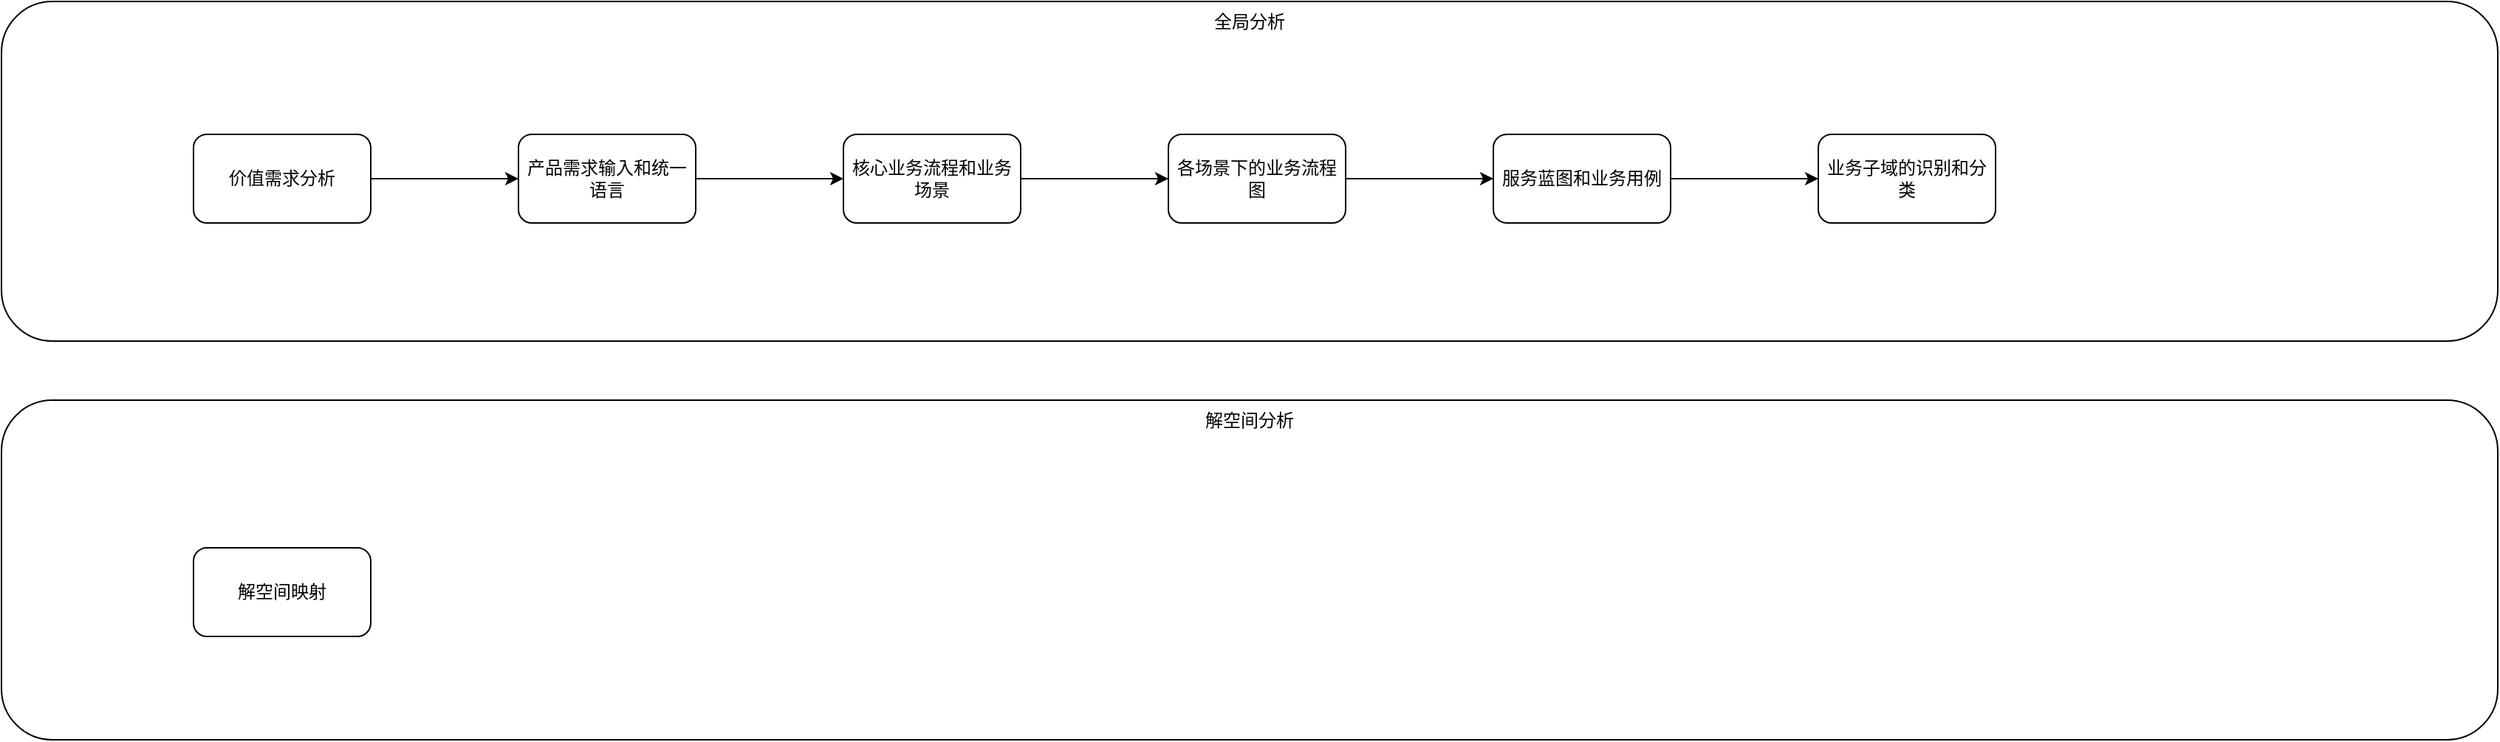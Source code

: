 <mxfile version="24.0.3" type="github" pages="3">
  <diagram id="DaOKAF2P64NM8AzB5giu" name="整体工作流程">
    <mxGraphModel dx="3537" dy="795" grid="1" gridSize="10" guides="1" tooltips="1" connect="1" arrows="1" fold="1" page="1" pageScale="1" pageWidth="827" pageHeight="1169" math="0" shadow="0">
      <root>
        <mxCell id="0" />
        <mxCell id="1" parent="0" />
        <mxCell id="7ooDU0gzFNSbUYRDUWXN-2" value="解空间分析" style="rounded=1;whiteSpace=wrap;html=1;fillColor=none;verticalAlign=top;" vertex="1" parent="1">
          <mxGeometry x="-1300" y="550" width="1690" height="230" as="geometry" />
        </mxCell>
        <mxCell id="7ooDU0gzFNSbUYRDUWXN-1" value="全局分析" style="rounded=1;whiteSpace=wrap;html=1;fillColor=none;verticalAlign=top;" vertex="1" parent="1">
          <mxGeometry x="-1300" y="280" width="1690" height="230" as="geometry" />
        </mxCell>
        <mxCell id="4rqK88k5ho2fpKFqycjD-1" value="解空间映射" style="rounded=1;whiteSpace=wrap;html=1;" vertex="1" parent="1">
          <mxGeometry x="-1170" y="650" width="120" height="60" as="geometry" />
        </mxCell>
        <mxCell id="4rqK88k5ho2fpKFqycjD-2" value="" style="edgeStyle=orthogonalEdgeStyle;rounded=0;orthogonalLoop=1;jettySize=auto;html=1;" edge="1" parent="1" source="4rqK88k5ho2fpKFqycjD-3" target="4rqK88k5ho2fpKFqycjD-5">
          <mxGeometry relative="1" as="geometry" />
        </mxCell>
        <mxCell id="4rqK88k5ho2fpKFqycjD-3" value="价值需求分析" style="rounded=1;whiteSpace=wrap;html=1;" vertex="1" parent="1">
          <mxGeometry x="-1170" y="370" width="120" height="60" as="geometry" />
        </mxCell>
        <mxCell id="4rqK88k5ho2fpKFqycjD-4" value="" style="edgeStyle=orthogonalEdgeStyle;rounded=0;orthogonalLoop=1;jettySize=auto;html=1;" edge="1" parent="1" source="4rqK88k5ho2fpKFqycjD-5" target="4rqK88k5ho2fpKFqycjD-7">
          <mxGeometry relative="1" as="geometry" />
        </mxCell>
        <mxCell id="4rqK88k5ho2fpKFqycjD-5" value="产品需求输入和统一语言" style="rounded=1;whiteSpace=wrap;html=1;" vertex="1" parent="1">
          <mxGeometry x="-950" y="370" width="120" height="60" as="geometry" />
        </mxCell>
        <mxCell id="4rqK88k5ho2fpKFqycjD-6" value="" style="edgeStyle=orthogonalEdgeStyle;rounded=0;orthogonalLoop=1;jettySize=auto;html=1;" edge="1" parent="1" source="4rqK88k5ho2fpKFqycjD-7" target="4rqK88k5ho2fpKFqycjD-9">
          <mxGeometry relative="1" as="geometry" />
        </mxCell>
        <mxCell id="4rqK88k5ho2fpKFqycjD-7" value="核心业务流程和业务场景" style="rounded=1;whiteSpace=wrap;html=1;" vertex="1" parent="1">
          <mxGeometry x="-730" y="370" width="120" height="60" as="geometry" />
        </mxCell>
        <mxCell id="4rqK88k5ho2fpKFqycjD-8" value="" style="edgeStyle=orthogonalEdgeStyle;rounded=0;orthogonalLoop=1;jettySize=auto;html=1;" edge="1" parent="1" source="4rqK88k5ho2fpKFqycjD-9" target="4rqK88k5ho2fpKFqycjD-11">
          <mxGeometry relative="1" as="geometry" />
        </mxCell>
        <mxCell id="4rqK88k5ho2fpKFqycjD-9" value="各场景下的业务流程图" style="rounded=1;whiteSpace=wrap;html=1;" vertex="1" parent="1">
          <mxGeometry x="-510" y="370" width="120" height="60" as="geometry" />
        </mxCell>
        <mxCell id="4rqK88k5ho2fpKFqycjD-10" value="" style="edgeStyle=orthogonalEdgeStyle;rounded=0;orthogonalLoop=1;jettySize=auto;html=1;" edge="1" parent="1" source="4rqK88k5ho2fpKFqycjD-11" target="4rqK88k5ho2fpKFqycjD-12">
          <mxGeometry relative="1" as="geometry" />
        </mxCell>
        <mxCell id="4rqK88k5ho2fpKFqycjD-11" value="服务蓝图和业务用例" style="rounded=1;whiteSpace=wrap;html=1;" vertex="1" parent="1">
          <mxGeometry x="-290" y="370" width="120" height="60" as="geometry" />
        </mxCell>
        <mxCell id="4rqK88k5ho2fpKFqycjD-12" value="业务子域的识别和分类" style="rounded=1;whiteSpace=wrap;html=1;" vertex="1" parent="1">
          <mxGeometry x="-70" y="370" width="120" height="60" as="geometry" />
        </mxCell>
      </root>
    </mxGraphModel>
  </diagram>
  <diagram id="SErr6NpG_LGxfTJQBRPE" name="全局分析">
    <mxGraphModel dx="1431" dy="761" grid="1" gridSize="10" guides="1" tooltips="1" connect="1" arrows="1" fold="1" page="1" pageScale="1" pageWidth="827" pageHeight="1169" math="0" shadow="0">
      <root>
        <mxCell id="0" />
        <mxCell id="1" parent="0" />
      </root>
    </mxGraphModel>
  </diagram>
  <diagram name="领域建模" id="hsVFEAZQAEEvjb_Sa2gN">
    <mxGraphModel dx="2258" dy="1930" grid="1" gridSize="10" guides="1" tooltips="1" connect="1" arrows="1" fold="1" page="1" pageScale="1" pageWidth="827" pageHeight="1169" math="0" shadow="0">
      <root>
        <mxCell id="0" />
        <mxCell id="1" parent="0" />
        <mxCell id="-UBgynzwQVij8Gu3h8DZ-1" value="软件管理" style="shape=folder;fontStyle=1;tabWidth=110;tabHeight=30;tabPosition=left;html=1;boundedLbl=1;labelInHeader=1;container=1;collapsible=0;recursiveResize=0;whiteSpace=wrap;fillColor=none;movable=1;resizable=1;rotatable=1;deletable=1;editable=1;locked=0;connectable=1;strokeColor=#000000;align=center;" vertex="1" parent="1">
          <mxGeometry x="650" y="-720" width="761" height="650" as="geometry" />
        </mxCell>
        <mxCell id="-UBgynzwQVij8Gu3h8DZ-2" value="{&lt;br&gt;&amp;nbsp; 子系统不能成为父系统&lt;br&gt;&amp;nbsp; 父系统不能是已停用状态&lt;br&gt;&amp;nbsp; 没有父系统的系统其本身则为主分支&lt;br&gt;&amp;nbsp; 被添加的应用必须没有从属的系统&lt;br&gt;}" style="shape=note2;boundedLbl=1;whiteSpace=wrap;html=1;size=25;verticalAlign=top;align=left;fillColor=#e3c800;strokeColor=#B09500;fontColor=#000000;" vertex="1" parent="-UBgynzwQVij8Gu3h8DZ-1">
          <mxGeometry x="370" y="50" width="160" height="180" as="geometry" />
        </mxCell>
        <mxCell id="-UBgynzwQVij8Gu3h8DZ-3" value="&lt;p style=&quot;margin:0px;margin-top:4px;text-align:center;&quot;&gt;&lt;b&gt;软件系统&lt;/b&gt;&lt;/p&gt;&lt;hr size=&quot;1&quot;&gt;&lt;div style=&quot;height:2px;&quot;&gt;&lt;br&gt;&lt;/div&gt;" style="verticalAlign=top;align=left;overflow=fill;fontSize=12;fontFamily=Helvetica;html=1;whiteSpace=wrap;" vertex="1" parent="-UBgynzwQVij8Gu3h8DZ-1">
          <mxGeometry x="141" y="225" width="140" height="125" as="geometry" />
        </mxCell>
        <mxCell id="-UBgynzwQVij8Gu3h8DZ-4" value="" style="endArrow=none;startArrow=none;endFill=0;startFill=0;endSize=8;html=1;verticalAlign=bottom;dashed=1;labelBackgroundColor=none;dashPattern=10 10;rounded=0;exitX=0;exitY=0.5;exitDx=0;exitDy=0;exitPerimeter=0;entryX=0.5;entryY=0;entryDx=0;entryDy=0;" edge="1" parent="-UBgynzwQVij8Gu3h8DZ-1" source="-UBgynzwQVij8Gu3h8DZ-2" target="-UBgynzwQVij8Gu3h8DZ-3">
          <mxGeometry width="160" relative="1" as="geometry">
            <mxPoint x="223" y="570" as="sourcePoint" />
            <mxPoint x="281" y="570" as="targetPoint" />
          </mxGeometry>
        </mxCell>
        <mxCell id="-UBgynzwQVij8Gu3h8DZ-5" value="&lt;p style=&quot;margin:0px;margin-top:4px;text-align:center;&quot;&gt;&lt;b&gt;软件系统状态&lt;/b&gt;&lt;/p&gt;&lt;hr size=&quot;1&quot;&gt;&lt;div style=&quot;height:2px;&quot;&gt;&lt;/div&gt;" style="verticalAlign=top;align=left;overflow=fill;fontSize=12;fontFamily=Helvetica;html=1;whiteSpace=wrap;" vertex="1" parent="-UBgynzwQVij8Gu3h8DZ-1">
          <mxGeometry x="400" y="320" width="140" height="60" as="geometry" />
        </mxCell>
        <mxCell id="-UBgynzwQVij8Gu3h8DZ-6" value="" style="endArrow=none;html=1;edgeStyle=orthogonalEdgeStyle;rounded=0;exitX=1;exitY=0.75;exitDx=0;exitDy=0;entryX=0;entryY=0.5;entryDx=0;entryDy=0;" edge="1" parent="-UBgynzwQVij8Gu3h8DZ-1" source="-UBgynzwQVij8Gu3h8DZ-3" target="-UBgynzwQVij8Gu3h8DZ-5">
          <mxGeometry relative="1" as="geometry">
            <mxPoint x="605.5" y="679" as="sourcePoint" />
            <mxPoint x="1165.5" y="679" as="targetPoint" />
          </mxGeometry>
        </mxCell>
        <mxCell id="-UBgynzwQVij8Gu3h8DZ-7" value="0...*" style="edgeLabel;resizable=0;html=1;align=left;verticalAlign=bottom;" connectable="0" vertex="1" parent="-UBgynzwQVij8Gu3h8DZ-6">
          <mxGeometry x="-1" relative="1" as="geometry">
            <mxPoint x="4" as="offset" />
          </mxGeometry>
        </mxCell>
        <mxCell id="-UBgynzwQVij8Gu3h8DZ-8" value="1...1" style="edgeLabel;resizable=0;html=1;align=right;verticalAlign=bottom;" connectable="0" vertex="1" parent="-UBgynzwQVij8Gu3h8DZ-6">
          <mxGeometry x="1" relative="1" as="geometry">
            <mxPoint x="-6" as="offset" />
          </mxGeometry>
        </mxCell>
        <mxCell id="-UBgynzwQVij8Gu3h8DZ-9" value="- 未发布&lt;br&gt;- 已发布&lt;br&gt;- 变更中&lt;br&gt;- 已停用" style="shape=note2;boundedLbl=1;whiteSpace=wrap;html=1;size=25;verticalAlign=top;align=left;fillColor=#fad7ac;strokeColor=#b46504;" vertex="1" parent="-UBgynzwQVij8Gu3h8DZ-1">
          <mxGeometry x="600" y="370" width="120" height="110" as="geometry" />
        </mxCell>
        <mxCell id="-UBgynzwQVij8Gu3h8DZ-10" value="" style="endArrow=none;startArrow=none;endFill=0;startFill=0;endSize=8;html=1;verticalAlign=bottom;dashed=1;labelBackgroundColor=none;dashPattern=10 10;rounded=0;exitX=0;exitY=0;exitDx=0;exitDy=0;exitPerimeter=0;entryX=1;entryY=0.25;entryDx=0;entryDy=0;" edge="1" parent="-UBgynzwQVij8Gu3h8DZ-1" source="-UBgynzwQVij8Gu3h8DZ-9" target="-UBgynzwQVij8Gu3h8DZ-5">
          <mxGeometry width="160" relative="1" as="geometry">
            <mxPoint x="5" y="692" as="sourcePoint" />
            <mxPoint x="77" y="644" as="targetPoint" />
          </mxGeometry>
        </mxCell>
        <mxCell id="-UBgynzwQVij8Gu3h8DZ-11" value="系统名称" style="text;html=1;strokeColor=none;fillColor=none;align=left;verticalAlign=middle;whiteSpace=wrap;rounded=0;" vertex="1" parent="-UBgynzwQVij8Gu3h8DZ-1">
          <mxGeometry x="142" y="252" width="139" height="26" as="geometry" />
        </mxCell>
        <mxCell id="-UBgynzwQVij8Gu3h8DZ-12" value="父系统" style="text;html=1;strokeColor=none;fillColor=none;align=left;verticalAlign=middle;whiteSpace=wrap;rounded=0;" vertex="1" parent="-UBgynzwQVij8Gu3h8DZ-1">
          <mxGeometry x="142" y="279" width="139" height="26" as="geometry" />
        </mxCell>
        <mxCell id="-UBgynzwQVij8Gu3h8DZ-13" value="目标环境" style="text;html=1;strokeColor=none;fillColor=none;align=left;verticalAlign=middle;whiteSpace=wrap;rounded=0;" vertex="1" parent="-UBgynzwQVij8Gu3h8DZ-1">
          <mxGeometry x="142" y="305" width="139" height="26" as="geometry" />
        </mxCell>
        <mxCell id="-UBgynzwQVij8Gu3h8DZ-14" value="" style="endArrow=none;html=1;edgeStyle=orthogonalEdgeStyle;rounded=0;entryX=0.5;entryY=1;entryDx=0;entryDy=0;exitX=0.5;exitY=0;exitDx=0;exitDy=0;" edge="1" parent="-UBgynzwQVij8Gu3h8DZ-1" source="-UBgynzwQVij8Gu3h8DZ-17" target="-UBgynzwQVij8Gu3h8DZ-3">
          <mxGeometry relative="1" as="geometry">
            <mxPoint x="214" y="986" as="sourcePoint" />
            <mxPoint x="141" y="460" as="targetPoint" />
            <Array as="points">
              <mxPoint x="206" y="350" />
            </Array>
          </mxGeometry>
        </mxCell>
        <mxCell id="-UBgynzwQVij8Gu3h8DZ-15" value="0...1" style="edgeLabel;resizable=0;html=1;align=right;verticalAlign=bottom;" connectable="0" vertex="1" parent="-UBgynzwQVij8Gu3h8DZ-14">
          <mxGeometry x="1" relative="1" as="geometry">
            <mxPoint x="24" y="22" as="offset" />
          </mxGeometry>
        </mxCell>
        <mxCell id="-UBgynzwQVij8Gu3h8DZ-16" value="0...*" style="edgeLabel;html=1;align=center;verticalAlign=middle;resizable=0;points=[];" vertex="1" connectable="0" parent="-UBgynzwQVij8Gu3h8DZ-14">
          <mxGeometry x="-0.927" y="-2" relative="1" as="geometry">
            <mxPoint x="15" y="-9" as="offset" />
          </mxGeometry>
        </mxCell>
        <mxCell id="-UBgynzwQVij8Gu3h8DZ-17" value="&lt;p style=&quot;margin:0px;margin-top:4px;text-align:center;&quot;&gt;&lt;b style=&quot;background-color: initial;&quot;&gt;应用&lt;/b&gt;&lt;br&gt;&lt;/p&gt;&lt;hr size=&quot;1&quot;&gt;&lt;div style=&quot;height:2px;&quot;&gt;&lt;/div&gt;" style="verticalAlign=top;align=left;overflow=fill;fontSize=12;fontFamily=Helvetica;html=1;whiteSpace=wrap;" vertex="1" parent="-UBgynzwQVij8Gu3h8DZ-1">
          <mxGeometry x="141" y="430" width="130" height="68" as="geometry" />
        </mxCell>
        <mxCell id="-UBgynzwQVij8Gu3h8DZ-18" value="{&lt;br&gt;&lt;div&gt;&amp;nbsp; 应用不可重复添加&lt;/div&gt;&lt;div&gt;}&lt;/div&gt;" style="shape=note2;boundedLbl=1;whiteSpace=wrap;html=1;size=25;verticalAlign=top;align=left;fillColor=#e3c800;strokeColor=#B09500;fontColor=#000000;" vertex="1" parent="-UBgynzwQVij8Gu3h8DZ-1">
          <mxGeometry x="380" y="470" width="160" height="100" as="geometry" />
        </mxCell>
        <mxCell id="-UBgynzwQVij8Gu3h8DZ-19" value="" style="endArrow=none;startArrow=none;endFill=0;startFill=0;endSize=8;html=1;verticalAlign=bottom;dashed=1;labelBackgroundColor=none;dashPattern=10 10;rounded=0;exitX=1;exitY=0.625;exitDx=0;exitDy=0;exitPerimeter=0;entryX=0.01;entryY=0.228;entryDx=0;entryDy=0;entryPerimeter=0;" edge="1" parent="-UBgynzwQVij8Gu3h8DZ-1" source="-UBgynzwQVij8Gu3h8DZ-17" target="-UBgynzwQVij8Gu3h8DZ-18">
          <mxGeometry width="160" relative="1" as="geometry">
            <mxPoint x="310" y="510" as="sourcePoint" />
            <mxPoint x="438" y="603" as="targetPoint" />
          </mxGeometry>
        </mxCell>
        <mxCell id="-UBgynzwQVij8Gu3h8DZ-20" value="目标环境管理" style="shape=folder;fontStyle=1;tabWidth=110;tabHeight=30;tabPosition=left;html=1;boundedLbl=1;labelInHeader=1;container=1;collapsible=0;recursiveResize=0;whiteSpace=wrap;fillColor=none;movable=1;resizable=1;rotatable=1;deletable=1;editable=1;locked=0;connectable=1;strokeColor=#000000;fontColor=#000000;" vertex="1" parent="1">
          <mxGeometry x="2500" y="-20" width="610" height="790" as="geometry" />
        </mxCell>
        <mxCell id="-UBgynzwQVij8Gu3h8DZ-21" value="应用管理" style="shape=folder;fontStyle=1;tabWidth=110;tabHeight=30;tabPosition=left;html=1;boundedLbl=1;labelInHeader=1;container=1;collapsible=0;recursiveResize=0;whiteSpace=wrap;fillColor=none;movable=1;resizable=1;rotatable=1;deletable=1;editable=1;locked=0;connectable=1;strokeColor=#000000;fontColor=#000000;" vertex="1" parent="1">
          <mxGeometry x="650" y="-51" width="760" height="821" as="geometry" />
        </mxCell>
        <mxCell id="-UBgynzwQVij8Gu3h8DZ-22" value="&lt;p style=&quot;margin:0px;margin-top:4px;text-align:center;&quot;&gt;&lt;b&gt;制品&lt;/b&gt;&lt;/p&gt;&lt;hr size=&quot;1&quot;&gt;&lt;div style=&quot;height:2px;&quot;&gt;&lt;/div&gt;" style="verticalAlign=top;align=left;overflow=fill;fontSize=12;fontFamily=Helvetica;html=1;whiteSpace=wrap;" vertex="1" parent="-UBgynzwQVij8Gu3h8DZ-21">
          <mxGeometry x="200" y="536" width="140" height="60" as="geometry" />
        </mxCell>
        <mxCell id="-UBgynzwQVij8Gu3h8DZ-23" value="{&lt;br&gt;&amp;nbsp; 子应用不能成为父应用&lt;div&gt;&amp;nbsp; 子应用只能有一个父应用&lt;br&gt;&amp;nbsp; 创建应用的时候，同时也要将中台的应用创建出来，并能够将应用的菜单配置出来&lt;br&gt;}&lt;/div&gt;" style="shape=note2;boundedLbl=1;whiteSpace=wrap;html=1;size=25;verticalAlign=top;align=left;fillColor=#e3c800;strokeColor=#B09500;fontColor=#000000;" vertex="1" parent="-UBgynzwQVij8Gu3h8DZ-21">
          <mxGeometry x="431" y="521" width="160" height="150" as="geometry" />
        </mxCell>
        <mxCell id="-UBgynzwQVij8Gu3h8DZ-24" value="灵捷品台集成了中台的能力，但是中台和灵捷平台应该独立的进行演化，不能进行业务概念的耦合。&lt;div&gt;与中台中的应用，一一对应，在创建本平台的应用的时候，也要把中台中的应用创建出来，并且把该应用的菜单配置好&lt;/div&gt;" style="shape=note2;boundedLbl=1;whiteSpace=wrap;html=1;size=25;verticalAlign=top;align=left;fillColor=#fad7ac;strokeColor=#b46504;" vertex="1" parent="-UBgynzwQVij8Gu3h8DZ-21">
          <mxGeometry x="90" y="81" width="160" height="216" as="geometry" />
        </mxCell>
        <mxCell id="-UBgynzwQVij8Gu3h8DZ-25" value="子应用&lt;div&gt;子分支&lt;/div&gt;" style="edgeLabel;resizable=0;html=1;align=left;verticalAlign=bottom;" connectable="0" vertex="1" parent="-UBgynzwQVij8Gu3h8DZ-21">
          <mxGeometry x="340" y="457" as="geometry" />
        </mxCell>
        <mxCell id="-UBgynzwQVij8Gu3h8DZ-26" value="发布管理" style="shape=folder;fontStyle=1;tabWidth=110;tabHeight=30;tabPosition=left;html=1;boundedLbl=1;labelInHeader=1;container=1;collapsible=0;recursiveResize=0;whiteSpace=wrap;fillColor=none;movable=1;resizable=1;rotatable=1;deletable=1;editable=1;locked=0;connectable=1;strokeColor=#000000;fontColor=#000000;" vertex="1" parent="1">
          <mxGeometry x="1510" y="-30" width="884" height="800" as="geometry" />
        </mxCell>
        <mxCell id="-UBgynzwQVij8Gu3h8DZ-27" value="{&lt;br&gt;&amp;nbsp; 正在执行中的发布，不能再次执行&lt;br&gt;}" style="shape=note2;boundedLbl=1;whiteSpace=wrap;html=1;size=25;verticalAlign=top;align=left;fillColor=#e3c800;strokeColor=#B09500;fontColor=#000000;" vertex="1" parent="-UBgynzwQVij8Gu3h8DZ-26">
          <mxGeometry x="660" y="190" width="160" height="102" as="geometry" />
        </mxCell>
        <mxCell id="-UBgynzwQVij8Gu3h8DZ-28" value="{&lt;br&gt;&amp;nbsp; 已发布不可删除&lt;br&gt;&amp;nbsp; 中间件任务已发布不可删除、不可编辑&lt;br&gt;&amp;nbsp; 应用任务已发布后只能变更版本&lt;br&gt;}" style="shape=note2;boundedLbl=1;whiteSpace=wrap;html=1;size=25;verticalAlign=top;align=left;fillColor=#e3c800;strokeColor=#B09500;fontColor=#000000;" vertex="1" parent="-UBgynzwQVij8Gu3h8DZ-26">
          <mxGeometry x="350" y="430" width="160" height="156" as="geometry" />
        </mxCell>
        <mxCell id="-UBgynzwQVij8Gu3h8DZ-29" value="agent要单独部署，并拆分模块" style="shape=note2;boundedLbl=1;whiteSpace=wrap;html=1;size=25;verticalAlign=top;align=left;fillColor=#fad7ac;strokeColor=#b46504;" vertex="1" parent="-UBgynzwQVij8Gu3h8DZ-26">
          <mxGeometry x="240" y="640" width="120" height="90" as="geometry" />
        </mxCell>
        <mxCell id="-UBgynzwQVij8Gu3h8DZ-30" value="用户管理" style="shape=folder;fontStyle=1;tabWidth=110;tabHeight=30;tabPosition=left;html=1;boundedLbl=1;labelInHeader=1;container=1;collapsible=0;recursiveResize=0;whiteSpace=wrap;fillColor=none;movable=1;resizable=1;rotatable=1;deletable=1;editable=1;locked=0;connectable=1;strokeColor=#000000;fontColor=#000000;" vertex="1" parent="1">
          <mxGeometry x="-410" y="-590" width="810" height="455" as="geometry" />
        </mxCell>
        <mxCell id="-UBgynzwQVij8Gu3h8DZ-31" value="&lt;p style=&quot;margin:0px;margin-top:4px;text-align:center;&quot;&gt;&lt;b&gt;用户&lt;/b&gt;&lt;/p&gt;&lt;hr size=&quot;1&quot;&gt;&lt;div style=&quot;height:2px;&quot;&gt;&lt;/div&gt;" style="verticalAlign=top;align=left;overflow=fill;fontSize=12;fontFamily=Helvetica;html=1;whiteSpace=wrap;" vertex="1" parent="-UBgynzwQVij8Gu3h8DZ-30">
          <mxGeometry x="240" y="150" width="140" height="60" as="geometry" />
        </mxCell>
        <mxCell id="-UBgynzwQVij8Gu3h8DZ-32" value="项目管理" style="shape=folder;fontStyle=1;tabWidth=110;tabHeight=30;tabPosition=left;html=1;boundedLbl=1;labelInHeader=1;container=1;collapsible=0;recursiveResize=0;whiteSpace=wrap;fillColor=none;movable=1;resizable=1;rotatable=1;deletable=1;editable=1;locked=0;connectable=1;strokeColor=#000000;fontColor=#000000;" vertex="1" parent="1">
          <mxGeometry x="-410" y="-81" width="810" height="961" as="geometry" />
        </mxCell>
        <mxCell id="-UBgynzwQVij8Gu3h8DZ-33" value="{&lt;br&gt;&amp;nbsp; 项目必须有且只有一个项目经理&lt;div&gt;&amp;nbsp; 项目的开始时间不能大于结束时间&lt;br&gt;}&lt;/div&gt;" style="shape=note2;boundedLbl=1;whiteSpace=wrap;html=1;size=25;verticalAlign=top;align=left;fillColor=#e3c800;strokeColor=#B09500;fontColor=#000000;" vertex="1" parent="-UBgynzwQVij8Gu3h8DZ-32">
          <mxGeometry x="250" y="400" width="170" height="120" as="geometry" />
        </mxCell>
        <mxCell id="-UBgynzwQVij8Gu3h8DZ-34" value="&lt;p style=&quot;margin:0px;margin-top:4px;text-align:center;&quot;&gt;&lt;b&gt;制品&lt;/b&gt;&lt;/p&gt;&lt;hr size=&quot;1&quot;&gt;&lt;div style=&quot;height:2px;&quot;&gt;&lt;/div&gt;" style="verticalAlign=top;align=left;overflow=fill;fontSize=12;fontFamily=Helvetica;html=1;whiteSpace=wrap;" vertex="1" parent="-UBgynzwQVij8Gu3h8DZ-32">
          <mxGeometry x="640" y="581" width="140" height="60" as="geometry" />
        </mxCell>
        <mxCell id="-UBgynzwQVij8Gu3h8DZ-35" value="&lt;p style=&quot;margin:0px;margin-top:4px;text-align:center;&quot;&gt;&lt;b&gt;需求&lt;/b&gt;&lt;/p&gt;&lt;hr size=&quot;1&quot;&gt;&lt;div style=&quot;height:2px;&quot;&gt;&lt;/div&gt;" style="verticalAlign=top;align=left;overflow=fill;fontSize=12;fontFamily=Helvetica;html=1;whiteSpace=wrap;" vertex="1" parent="-UBgynzwQVij8Gu3h8DZ-32">
          <mxGeometry x="330" y="581" width="140" height="60" as="geometry" />
        </mxCell>
        <mxCell id="-UBgynzwQVij8Gu3h8DZ-36" value="" style="endArrow=none;html=1;edgeStyle=orthogonalEdgeStyle;rounded=0;exitX=1;exitY=0.75;exitDx=0;exitDy=0;entryX=0;entryY=0.75;entryDx=0;entryDy=0;entryPerimeter=0;" edge="1" parent="-UBgynzwQVij8Gu3h8DZ-32" source="-UBgynzwQVij8Gu3h8DZ-35" target="-UBgynzwQVij8Gu3h8DZ-34">
          <mxGeometry relative="1" as="geometry">
            <mxPoint x="605" y="490" as="sourcePoint" />
            <mxPoint x="653" y="605" as="targetPoint" />
          </mxGeometry>
        </mxCell>
        <mxCell id="-UBgynzwQVij8Gu3h8DZ-37" value="0..1" style="edgeLabel;resizable=0;html=1;align=right;verticalAlign=bottom;" connectable="0" vertex="1" parent="-UBgynzwQVij8Gu3h8DZ-36">
          <mxGeometry x="1" relative="1" as="geometry">
            <mxPoint x="-5" as="offset" />
          </mxGeometry>
        </mxCell>
        <mxCell id="-UBgynzwQVij8Gu3h8DZ-38" value="0...*" style="edgeLabel;html=1;align=center;verticalAlign=middle;resizable=0;points=[];" vertex="1" connectable="0" parent="-UBgynzwQVij8Gu3h8DZ-36">
          <mxGeometry x="-0.842" y="1" relative="1" as="geometry">
            <mxPoint x="-2" y="-9" as="offset" />
          </mxGeometry>
        </mxCell>
        <mxCell id="-UBgynzwQVij8Gu3h8DZ-39" value="&lt;div&gt;&amp;lt;&amp;lt;value&amp;gt;&amp;gt;&lt;/div&gt;&amp;lt;&amp;lt;enumeration&amp;gt;&amp;gt;&lt;br&gt;&lt;b&gt;项目类型&lt;/b&gt;" style="swimlane;fontStyle=0;align=center;verticalAlign=top;childLayout=stackLayout;horizontal=1;startSize=59;horizontalStack=0;resizeParent=1;resizeParentMax=0;resizeLast=0;collapsible=0;marginBottom=0;html=1;whiteSpace=wrap;" vertex="1" parent="-UBgynzwQVij8Gu3h8DZ-32">
          <mxGeometry x="130" y="211" width="140" height="120" as="geometry" />
        </mxCell>
        <mxCell id="-UBgynzwQVij8Gu3h8DZ-40" value="低代码&lt;div&gt;前台工程&lt;/div&gt;&lt;div&gt;&lt;br&gt;&lt;/div&gt;" style="text;html=1;strokeColor=none;fillColor=none;align=left;verticalAlign=middle;spacingLeft=4;spacingRight=4;overflow=hidden;rotatable=0;points=[[0,0.5],[1,0.5]];portConstraint=eastwest;whiteSpace=wrap;" vertex="1" parent="-UBgynzwQVij8Gu3h8DZ-39">
          <mxGeometry y="59" width="140" height="61" as="geometry" />
        </mxCell>
        <mxCell id="-UBgynzwQVij8Gu3h8DZ-41" value="&lt;div&gt;&amp;lt;&amp;lt;value&amp;gt;&amp;gt;&lt;/div&gt;&amp;lt;&amp;lt;enumeration&amp;gt;&amp;gt;&lt;br&gt;&lt;b&gt;项目状态&lt;/b&gt;" style="swimlane;fontStyle=0;align=center;verticalAlign=top;childLayout=stackLayout;horizontal=1;startSize=59;horizontalStack=0;resizeParent=1;resizeParentMax=0;resizeLast=0;collapsible=0;marginBottom=0;html=1;whiteSpace=wrap;" vertex="1" parent="-UBgynzwQVij8Gu3h8DZ-32">
          <mxGeometry x="300" y="211" width="140" height="120" as="geometry" />
        </mxCell>
        <mxCell id="-UBgynzwQVij8Gu3h8DZ-42" value="&lt;div&gt;- 进行中&lt;br&gt;- 已关闭&lt;br&gt;- 挂起&lt;br&gt;- 未启动&lt;br&gt;&lt;/div&gt;" style="text;html=1;strokeColor=none;fillColor=none;align=left;verticalAlign=middle;spacingLeft=4;spacingRight=4;overflow=hidden;rotatable=0;points=[[0,0.5],[1,0.5]];portConstraint=eastwest;whiteSpace=wrap;" vertex="1" parent="-UBgynzwQVij8Gu3h8DZ-41">
          <mxGeometry y="59" width="140" height="61" as="geometry" />
        </mxCell>
        <mxCell id="-UBgynzwQVij8Gu3h8DZ-43" value="{&lt;br&gt;&amp;nbsp; 制品的名称+版本号&lt;span style=&quot;background-color: initial;&quot;&gt;不可重复&lt;/span&gt;&lt;div&gt;&amp;nbsp; 已经被添加到应用当中的制品不可被删除&lt;/div&gt;&lt;div&gt;&amp;nbsp; 制品的包，要存储在指定的目录下，例如agileleap/usims/dorms/1.0.json&lt;/div&gt;&lt;div&gt;&amp;nbsp; &amp;nbsp;发行包不可修改&lt;/div&gt;&lt;div&gt;&amp;nbsp; &amp;nbsp;名称和版本号不可修改&lt;/div&gt;&lt;div&gt;&amp;nbsp; &amp;nbsp;打包时间不可修改&lt;br&gt;}&lt;/div&gt;" style="shape=note2;boundedLbl=1;whiteSpace=wrap;html=1;size=25;verticalAlign=top;align=left;fillColor=#e3c800;strokeColor=#B09500;fontColor=#000000;" vertex="1" parent="-UBgynzwQVij8Gu3h8DZ-32">
          <mxGeometry x="590" y="691" width="170" height="230" as="geometry" />
        </mxCell>
        <mxCell id="-UBgynzwQVij8Gu3h8DZ-44" value="" style="endArrow=none;startArrow=none;endFill=0;startFill=0;endSize=8;html=1;verticalAlign=bottom;dashed=1;labelBackgroundColor=none;dashPattern=10 10;rounded=0;exitX=0.25;exitY=1;exitDx=0;exitDy=0;entryX=0.5;entryY=0;entryDx=0;entryDy=0;entryPerimeter=0;" edge="1" parent="-UBgynzwQVij8Gu3h8DZ-32" source="-UBgynzwQVij8Gu3h8DZ-34" target="-UBgynzwQVij8Gu3h8DZ-43">
          <mxGeometry width="160" relative="1" as="geometry">
            <mxPoint x="965" y="1251" as="sourcePoint" />
            <mxPoint x="925" y="1281" as="targetPoint" />
          </mxGeometry>
        </mxCell>
        <mxCell id="-UBgynzwQVij8Gu3h8DZ-45" value="制品当中存在菜单相关信息" style="shape=note2;boundedLbl=1;whiteSpace=wrap;html=1;size=25;verticalAlign=top;align=left;fillColor=#fad7ac;strokeColor=#b46504;" vertex="1" parent="-UBgynzwQVij8Gu3h8DZ-32">
          <mxGeometry x="260" y="701" width="160" height="80" as="geometry" />
        </mxCell>
        <mxCell id="-UBgynzwQVij8Gu3h8DZ-46" value="" style="endArrow=none;startArrow=none;endFill=0;startFill=0;endSize=8;html=1;verticalAlign=bottom;dashed=1;labelBackgroundColor=none;dashPattern=10 10;rounded=0;exitX=0;exitY=1;exitDx=0;exitDy=0;entryX=0.5;entryY=0;entryDx=0;entryDy=0;entryPerimeter=0;" edge="1" parent="-UBgynzwQVij8Gu3h8DZ-32" source="-UBgynzwQVij8Gu3h8DZ-34" target="-UBgynzwQVij8Gu3h8DZ-45">
          <mxGeometry width="160" relative="1" as="geometry">
            <mxPoint x="650" y="651" as="sourcePoint" />
            <mxPoint x="585" y="711" as="targetPoint" />
          </mxGeometry>
        </mxCell>
        <mxCell id="-UBgynzwQVij8Gu3h8DZ-47" value="&lt;p style=&quot;margin:0px;margin-top:4px;text-align:center;&quot;&gt;&lt;b&gt;&amp;lt;&amp;lt;aggregateroot&amp;gt;&amp;gt;&lt;/b&gt;&lt;/p&gt;&lt;p style=&quot;margin:0px;margin-top:4px;text-align:center;&quot;&gt;&lt;b&gt;项目&lt;/b&gt;&lt;/p&gt;&lt;hr size=&quot;1&quot;&gt;&lt;div style=&quot;height:2px;&quot;&gt;&lt;/div&gt;" style="verticalAlign=top;align=left;overflow=fill;fontSize=12;fontFamily=Helvetica;html=1;whiteSpace=wrap;" vertex="1" parent="1">
          <mxGeometry x="80" y="309" width="140" height="101" as="geometry" />
        </mxCell>
        <mxCell id="-UBgynzwQVij8Gu3h8DZ-48" value="&lt;p style=&quot;margin:0px;margin-top:4px;text-align:center;&quot;&gt;&lt;b&gt;发布&lt;/b&gt;&lt;/p&gt;&lt;hr size=&quot;1&quot;&gt;&lt;div style=&quot;height:2px;&quot;&gt;&lt;/div&gt;" style="verticalAlign=top;align=left;overflow=fill;fontSize=12;fontFamily=Helvetica;html=1;whiteSpace=wrap;" vertex="1" parent="1">
          <mxGeometry x="2019" y="69" width="140" height="60" as="geometry" />
        </mxCell>
        <mxCell id="-UBgynzwQVij8Gu3h8DZ-49" value="&lt;p style=&quot;margin:0px;margin-top:4px;text-align:center;&quot;&gt;&lt;b&gt;目标环境&lt;/b&gt;&lt;/p&gt;&lt;hr size=&quot;1&quot;&gt;&lt;div style=&quot;height:2px;&quot;&gt;&lt;/div&gt;" style="verticalAlign=top;align=left;overflow=fill;fontSize=12;fontFamily=Helvetica;html=1;whiteSpace=wrap;" vertex="1" parent="1">
          <mxGeometry x="2620" y="225" width="140" height="86" as="geometry" />
        </mxCell>
        <mxCell id="-UBgynzwQVij8Gu3h8DZ-50" value="" style="endArrow=none;html=1;edgeStyle=orthogonalEdgeStyle;rounded=0;entryX=1;entryY=0.25;entryDx=0;entryDy=0;exitX=0.75;exitY=0;exitDx=0;exitDy=0;" edge="1" parent="1" source="-UBgynzwQVij8Gu3h8DZ-47" target="-UBgynzwQVij8Gu3h8DZ-31">
          <mxGeometry relative="1" as="geometry">
            <mxPoint x="310" y="595" as="sourcePoint" />
            <mxPoint x="310" y="480" as="targetPoint" />
            <Array as="points">
              <mxPoint x="185" y="260" />
              <mxPoint x="315" y="260" />
              <mxPoint x="315" y="-425" />
            </Array>
          </mxGeometry>
        </mxCell>
        <mxCell id="-UBgynzwQVij8Gu3h8DZ-51" value="0...1" style="edgeLabel;resizable=0;html=1;align=left;verticalAlign=bottom;" connectable="0" vertex="1" parent="-UBgynzwQVij8Gu3h8DZ-50">
          <mxGeometry x="-1" relative="1" as="geometry">
            <mxPoint x="4" y="-5" as="offset" />
          </mxGeometry>
        </mxCell>
        <mxCell id="-UBgynzwQVij8Gu3h8DZ-52" value="1...1" style="edgeLabel;resizable=0;html=1;align=right;verticalAlign=bottom;" connectable="0" vertex="1" parent="-UBgynzwQVij8Gu3h8DZ-50">
          <mxGeometry x="1" relative="1" as="geometry">
            <mxPoint x="30" as="offset" />
          </mxGeometry>
        </mxCell>
        <mxCell id="-UBgynzwQVij8Gu3h8DZ-53" value="项目经理" style="edgeLabel;html=1;align=center;verticalAlign=middle;resizable=0;points=[];" vertex="1" connectable="0" parent="-UBgynzwQVij8Gu3h8DZ-50">
          <mxGeometry x="0.844" y="1" relative="1" as="geometry">
            <mxPoint x="-18" y="-11" as="offset" />
          </mxGeometry>
        </mxCell>
        <mxCell id="-UBgynzwQVij8Gu3h8DZ-54" value="" style="endArrow=none;html=1;edgeStyle=orthogonalEdgeStyle;rounded=0;entryX=1;entryY=0.75;entryDx=0;entryDy=0;exitX=0.5;exitY=0;exitDx=0;exitDy=0;" edge="1" parent="1" source="-UBgynzwQVij8Gu3h8DZ-47" target="-UBgynzwQVij8Gu3h8DZ-31">
          <mxGeometry relative="1" as="geometry">
            <mxPoint x="335" y="320" as="sourcePoint" />
            <mxPoint x="335" y="230" as="targetPoint" />
            <Array as="points">
              <mxPoint x="150" y="-395" />
            </Array>
          </mxGeometry>
        </mxCell>
        <mxCell id="-UBgynzwQVij8Gu3h8DZ-55" value="0...*" style="edgeLabel;resizable=0;html=1;align=left;verticalAlign=bottom;" connectable="0" vertex="1" parent="-UBgynzwQVij8Gu3h8DZ-54">
          <mxGeometry x="-1" relative="1" as="geometry">
            <mxPoint x="6" y="-4" as="offset" />
          </mxGeometry>
        </mxCell>
        <mxCell id="-UBgynzwQVij8Gu3h8DZ-56" value="0...*" style="edgeLabel;resizable=0;html=1;align=right;verticalAlign=bottom;" connectable="0" vertex="1" parent="-UBgynzwQVij8Gu3h8DZ-54">
          <mxGeometry x="1" relative="1" as="geometry">
            <mxPoint x="30" as="offset" />
          </mxGeometry>
        </mxCell>
        <mxCell id="-UBgynzwQVij8Gu3h8DZ-57" value="项目成员" style="edgeLabel;html=1;align=center;verticalAlign=middle;resizable=0;points=[];" vertex="1" connectable="0" parent="-UBgynzwQVij8Gu3h8DZ-54">
          <mxGeometry x="0.844" y="1" relative="1" as="geometry">
            <mxPoint x="7" y="-11" as="offset" />
          </mxGeometry>
        </mxCell>
        <mxCell id="-UBgynzwQVij8Gu3h8DZ-58" value="&lt;p style=&quot;margin:0px;margin-top:4px;text-align:center;&quot;&gt;&lt;b&gt;命名空间&lt;/b&gt;&lt;/p&gt;&lt;hr size=&quot;1&quot;&gt;&lt;div style=&quot;height:2px;&quot;&gt;&lt;/div&gt;" style="verticalAlign=top;align=left;overflow=fill;fontSize=12;fontFamily=Helvetica;html=1;whiteSpace=wrap;" vertex="1" parent="1">
          <mxGeometry x="2620" y="65" width="140" height="76" as="geometry" />
        </mxCell>
        <mxCell id="-UBgynzwQVij8Gu3h8DZ-59" value="" style="endArrow=none;html=1;edgeStyle=orthogonalEdgeStyle;rounded=0;exitX=1;exitY=0.25;exitDx=0;exitDy=0;dashed=1;entryX=1;entryY=0.25;entryDx=0;entryDy=0;" edge="1" parent="1" source="-UBgynzwQVij8Gu3h8DZ-3" target="-UBgynzwQVij8Gu3h8DZ-49">
          <mxGeometry relative="1" as="geometry">
            <mxPoint x="1808" y="-101" as="sourcePoint" />
            <mxPoint x="2086" y="54" as="targetPoint" />
            <Array as="points">
              <mxPoint x="931" y="-290" />
              <mxPoint x="2830" y="-290" />
              <mxPoint x="2830" y="246" />
            </Array>
          </mxGeometry>
        </mxCell>
        <mxCell id="-UBgynzwQVij8Gu3h8DZ-60" value="0...1" style="edgeLabel;html=1;align=center;verticalAlign=middle;resizable=0;points=[];" vertex="1" connectable="0" parent="-UBgynzwQVij8Gu3h8DZ-59">
          <mxGeometry x="0.952" y="1" relative="1" as="geometry">
            <mxPoint x="-44" y="-12" as="offset" />
          </mxGeometry>
        </mxCell>
        <mxCell id="-UBgynzwQVij8Gu3h8DZ-61" value="&lt;p style=&quot;margin:0px;margin-top:4px;text-align:center;&quot;&gt;&lt;b&gt;&amp;lt;&amp;lt;aggregateroot&amp;gt;&amp;gt;&lt;/b&gt;&lt;b&gt;&lt;br&gt;&lt;/b&gt;&lt;/p&gt;&lt;p style=&quot;margin:0px;margin-top:4px;text-align:center;&quot;&gt;&lt;b&gt;应用&lt;/b&gt;&lt;/p&gt;&lt;hr size=&quot;1&quot;&gt;&lt;div style=&quot;height:2px;&quot;&gt;&lt;/div&gt;" style="verticalAlign=top;align=left;overflow=fill;fontSize=12;fontFamily=Helvetica;html=1;whiteSpace=wrap;" vertex="1" parent="1">
          <mxGeometry x="855" y="326" width="130" height="68" as="geometry" />
        </mxCell>
        <mxCell id="-UBgynzwQVij8Gu3h8DZ-62" value="" style="endArrow=none;html=1;edgeStyle=orthogonalEdgeStyle;rounded=0;entryX=1;entryY=0.5;entryDx=0;entryDy=0;exitX=0;exitY=0.25;exitDx=0;exitDy=0;" edge="1" parent="1" source="-UBgynzwQVij8Gu3h8DZ-3" target="-UBgynzwQVij8Gu3h8DZ-47">
          <mxGeometry relative="1" as="geometry">
            <mxPoint x="460" y="-290" as="sourcePoint" />
            <mxPoint x="430" y="270" as="targetPoint" />
            <Array as="points">
              <mxPoint x="480" y="-464" />
              <mxPoint x="480" y="354" />
              <mxPoint x="220" y="354" />
            </Array>
          </mxGeometry>
        </mxCell>
        <mxCell id="-UBgynzwQVij8Gu3h8DZ-63" value="0...1" style="edgeLabel;resizable=0;html=1;align=left;verticalAlign=bottom;" connectable="0" vertex="1" parent="-UBgynzwQVij8Gu3h8DZ-62">
          <mxGeometry x="-1" relative="1" as="geometry">
            <mxPoint x="-29" y="-4" as="offset" />
          </mxGeometry>
        </mxCell>
        <mxCell id="-UBgynzwQVij8Gu3h8DZ-64" value="0...*" style="edgeLabel;resizable=0;html=1;align=right;verticalAlign=bottom;" connectable="0" vertex="1" parent="-UBgynzwQVij8Gu3h8DZ-62">
          <mxGeometry x="1" relative="1" as="geometry">
            <mxPoint x="28" y="-4" as="offset" />
          </mxGeometry>
        </mxCell>
        <mxCell id="-UBgynzwQVij8Gu3h8DZ-65" value="" style="endArrow=none;html=1;edgeStyle=orthogonalEdgeStyle;rounded=0;entryX=1;entryY=0.75;entryDx=0;entryDy=0;exitX=-0.009;exitY=0.875;exitDx=0;exitDy=0;exitPerimeter=0;" edge="1" parent="1" source="-UBgynzwQVij8Gu3h8DZ-61" target="-UBgynzwQVij8Gu3h8DZ-47">
          <mxGeometry relative="1" as="geometry">
            <mxPoint x="720" y="92" as="sourcePoint" />
            <mxPoint x="440" y="335" as="targetPoint" />
            <Array as="points" />
          </mxGeometry>
        </mxCell>
        <mxCell id="-UBgynzwQVij8Gu3h8DZ-66" value="0...*" style="edgeLabel;resizable=0;html=1;align=right;verticalAlign=bottom;" connectable="0" vertex="1" parent="-UBgynzwQVij8Gu3h8DZ-65">
          <mxGeometry x="1" relative="1" as="geometry">
            <mxPoint x="28" as="offset" />
          </mxGeometry>
        </mxCell>
        <mxCell id="-UBgynzwQVij8Gu3h8DZ-67" value="0...1" style="edgeLabel;html=1;align=center;verticalAlign=middle;resizable=0;points=[];" vertex="1" connectable="0" parent="-UBgynzwQVij8Gu3h8DZ-65">
          <mxGeometry x="-0.927" y="-2" relative="1" as="geometry">
            <mxPoint x="1" y="-8" as="offset" />
          </mxGeometry>
        </mxCell>
        <mxCell id="-UBgynzwQVij8Gu3h8DZ-68" value="" style="endArrow=none;startArrow=none;endFill=0;startFill=0;endSize=8;html=1;verticalAlign=bottom;dashed=1;labelBackgroundColor=none;dashPattern=10 10;rounded=0;exitX=0;exitY=0.25;exitDx=0;exitDy=0;entryX=0;entryY=0;entryDx=170;entryDy=25;entryPerimeter=0;" edge="1" parent="1" source="-UBgynzwQVij8Gu3h8DZ-47" target="-UBgynzwQVij8Gu3h8DZ-33">
          <mxGeometry width="160" relative="1" as="geometry">
            <mxPoint x="946" y="175" as="sourcePoint" />
            <mxPoint x="820" y="339" as="targetPoint" />
          </mxGeometry>
        </mxCell>
        <mxCell id="-UBgynzwQVij8Gu3h8DZ-69" value="" style="endArrow=none;startArrow=none;endFill=0;startFill=0;endSize=8;html=1;verticalAlign=bottom;dashed=1;labelBackgroundColor=none;dashPattern=10 10;rounded=0;exitX=0.5;exitY=1;exitDx=0;exitDy=0;exitPerimeter=0;entryX=0;entryY=0;entryDx=0;entryDy=0;" edge="1" parent="1" source="-UBgynzwQVij8Gu3h8DZ-24" target="-UBgynzwQVij8Gu3h8DZ-61">
          <mxGeometry width="160" relative="1" as="geometry">
            <mxPoint x="1103" y="405" as="sourcePoint" />
            <mxPoint x="1040" y="385" as="targetPoint" />
          </mxGeometry>
        </mxCell>
        <mxCell id="-UBgynzwQVij8Gu3h8DZ-70" value="&lt;p style=&quot;margin:0px;margin-top:4px;text-align:center;&quot;&gt;&lt;b&gt;数据源&lt;/b&gt;&lt;/p&gt;&lt;hr size=&quot;1&quot;&gt;&lt;div style=&quot;height:2px;&quot;&gt;&lt;/div&gt;" style="verticalAlign=top;align=left;overflow=fill;fontSize=12;fontFamily=Helvetica;html=1;whiteSpace=wrap;" vertex="1" parent="1">
          <mxGeometry x="2620" y="365" width="140" height="60" as="geometry" />
        </mxCell>
        <mxCell id="-UBgynzwQVij8Gu3h8DZ-71" value="" style="endArrow=none;html=1;edgeStyle=orthogonalEdgeStyle;rounded=0;exitX=0.5;exitY=1;exitDx=0;exitDy=0;" edge="1" parent="1" source="-UBgynzwQVij8Gu3h8DZ-49">
          <mxGeometry relative="1" as="geometry">
            <mxPoint x="2610" y="475" as="sourcePoint" />
            <mxPoint x="2690" y="365" as="targetPoint" />
          </mxGeometry>
        </mxCell>
        <mxCell id="-UBgynzwQVij8Gu3h8DZ-72" value="1...1" style="edgeLabel;resizable=0;html=1;align=left;verticalAlign=bottom;" connectable="0" vertex="1" parent="-UBgynzwQVij8Gu3h8DZ-71">
          <mxGeometry x="-1" relative="1" as="geometry">
            <mxPoint x="-28" y="20" as="offset" />
          </mxGeometry>
        </mxCell>
        <mxCell id="-UBgynzwQVij8Gu3h8DZ-73" value="0...*" style="edgeLabel;resizable=0;html=1;align=right;verticalAlign=bottom;" connectable="0" vertex="1" parent="-UBgynzwQVij8Gu3h8DZ-71">
          <mxGeometry x="1" relative="1" as="geometry">
            <mxPoint x="-6" as="offset" />
          </mxGeometry>
        </mxCell>
        <mxCell id="-UBgynzwQVij8Gu3h8DZ-74" value="" style="endArrow=none;html=1;edgeStyle=orthogonalEdgeStyle;rounded=0;exitX=0.5;exitY=1;exitDx=0;exitDy=0;entryX=0.5;entryY=0;entryDx=0;entryDy=0;" edge="1" parent="1" source="-UBgynzwQVij8Gu3h8DZ-58" target="-UBgynzwQVij8Gu3h8DZ-49">
          <mxGeometry relative="1" as="geometry">
            <mxPoint x="2689.5" y="135" as="sourcePoint" />
            <mxPoint x="2689.5" y="215" as="targetPoint" />
          </mxGeometry>
        </mxCell>
        <mxCell id="-UBgynzwQVij8Gu3h8DZ-75" value="0...*" style="edgeLabel;resizable=0;html=1;align=left;verticalAlign=bottom;" connectable="0" vertex="1" parent="-UBgynzwQVij8Gu3h8DZ-74">
          <mxGeometry x="-1" relative="1" as="geometry">
            <mxPoint x="-28" y="20" as="offset" />
          </mxGeometry>
        </mxCell>
        <mxCell id="-UBgynzwQVij8Gu3h8DZ-76" value="1...1" style="edgeLabel;resizable=0;html=1;align=right;verticalAlign=bottom;" connectable="0" vertex="1" parent="-UBgynzwQVij8Gu3h8DZ-74">
          <mxGeometry x="1" relative="1" as="geometry">
            <mxPoint x="-6" as="offset" />
          </mxGeometry>
        </mxCell>
        <mxCell id="-UBgynzwQVij8Gu3h8DZ-77" value="&lt;p style=&quot;margin:0px;margin-top:4px;text-align:center;&quot;&gt;&lt;b&gt;数据源类型&lt;/b&gt;&lt;/p&gt;&lt;hr size=&quot;1&quot;&gt;&lt;div style=&quot;height:2px;&quot;&gt;&lt;/div&gt;" style="verticalAlign=top;align=left;overflow=fill;fontSize=12;fontFamily=Helvetica;html=1;whiteSpace=wrap;" vertex="1" parent="1">
          <mxGeometry x="2620" y="485" width="140" height="60" as="geometry" />
        </mxCell>
        <mxCell id="-UBgynzwQVij8Gu3h8DZ-78" value="- oracle&lt;br&gt;- mysql" style="shape=note2;boundedLbl=1;whiteSpace=wrap;html=1;size=25;verticalAlign=top;align=left;fillColor=#fad7ac;strokeColor=#b46504;" vertex="1" parent="1">
          <mxGeometry x="2880" y="545" width="120" height="90" as="geometry" />
        </mxCell>
        <mxCell id="-UBgynzwQVij8Gu3h8DZ-79" value="" style="endArrow=none;startArrow=none;endFill=0;startFill=0;endSize=8;html=1;verticalAlign=bottom;dashed=1;labelBackgroundColor=none;dashPattern=10 10;rounded=0;entryX=1;entryY=0.25;entryDx=0;entryDy=0;exitX=0;exitY=0.267;exitDx=0;exitDy=0;exitPerimeter=0;" edge="1" parent="1" source="-UBgynzwQVij8Gu3h8DZ-78" target="-UBgynzwQVij8Gu3h8DZ-77">
          <mxGeometry width="160" relative="1" as="geometry">
            <mxPoint x="2840" y="570" as="sourcePoint" />
            <mxPoint x="2770" y="510" as="targetPoint" />
          </mxGeometry>
        </mxCell>
        <mxCell id="-UBgynzwQVij8Gu3h8DZ-80" value="" style="endArrow=none;html=1;edgeStyle=orthogonalEdgeStyle;rounded=0;exitX=0.5;exitY=1;exitDx=0;exitDy=0;entryX=0.5;entryY=0;entryDx=0;entryDy=0;" edge="1" parent="1" source="-UBgynzwQVij8Gu3h8DZ-70" target="-UBgynzwQVij8Gu3h8DZ-77">
          <mxGeometry relative="1" as="geometry">
            <mxPoint x="2800" y="440" as="sourcePoint" />
            <mxPoint x="2800" y="520" as="targetPoint" />
          </mxGeometry>
        </mxCell>
        <mxCell id="-UBgynzwQVij8Gu3h8DZ-81" value="0...*" style="edgeLabel;resizable=0;html=1;align=left;verticalAlign=bottom;" connectable="0" vertex="1" parent="-UBgynzwQVij8Gu3h8DZ-80">
          <mxGeometry x="-1" relative="1" as="geometry">
            <mxPoint x="-28" y="20" as="offset" />
          </mxGeometry>
        </mxCell>
        <mxCell id="-UBgynzwQVij8Gu3h8DZ-82" value="1..1" style="edgeLabel;resizable=0;html=1;align=right;verticalAlign=bottom;" connectable="0" vertex="1" parent="-UBgynzwQVij8Gu3h8DZ-80">
          <mxGeometry x="1" relative="1" as="geometry">
            <mxPoint x="-6" as="offset" />
          </mxGeometry>
        </mxCell>
        <mxCell id="-UBgynzwQVij8Gu3h8DZ-83" value="" style="endArrow=none;html=1;edgeStyle=orthogonalEdgeStyle;rounded=0;exitX=1;exitY=0.75;exitDx=0;exitDy=0;entryX=0;entryY=0.25;entryDx=0;entryDy=0;" edge="1" parent="1" source="-UBgynzwQVij8Gu3h8DZ-48" target="-UBgynzwQVij8Gu3h8DZ-49">
          <mxGeometry relative="1" as="geometry">
            <mxPoint x="2240" y="-155" as="sourcePoint" />
            <mxPoint x="2355" y="-155" as="targetPoint" />
            <Array as="points">
              <mxPoint x="2460" y="114" />
              <mxPoint x="2460" y="247" />
            </Array>
          </mxGeometry>
        </mxCell>
        <mxCell id="-UBgynzwQVij8Gu3h8DZ-84" value="0...1" style="edgeLabel;resizable=0;html=1;align=left;verticalAlign=bottom;" connectable="0" vertex="1" parent="-UBgynzwQVij8Gu3h8DZ-83">
          <mxGeometry x="-1" relative="1" as="geometry">
            <mxPoint x="4" as="offset" />
          </mxGeometry>
        </mxCell>
        <mxCell id="-UBgynzwQVij8Gu3h8DZ-85" value="1...1" style="edgeLabel;resizable=0;html=1;align=right;verticalAlign=bottom;" connectable="0" vertex="1" parent="-UBgynzwQVij8Gu3h8DZ-83">
          <mxGeometry x="1" relative="1" as="geometry">
            <mxPoint x="-6" as="offset" />
          </mxGeometry>
        </mxCell>
        <mxCell id="-UBgynzwQVij8Gu3h8DZ-86" value="" style="endArrow=none;html=1;edgeStyle=orthogonalEdgeStyle;rounded=0;exitX=1;exitY=0.25;exitDx=0;exitDy=0;entryX=0;entryY=0.25;entryDx=0;entryDy=0;" edge="1" parent="1" source="-UBgynzwQVij8Gu3h8DZ-48" target="-UBgynzwQVij8Gu3h8DZ-58">
          <mxGeometry relative="1" as="geometry">
            <mxPoint x="2120" y="-205" as="sourcePoint" />
            <mxPoint x="2480" y="-205" as="targetPoint" />
            <Array as="points">
              <mxPoint x="2300" y="84" />
              <mxPoint x="2300" y="84" />
            </Array>
          </mxGeometry>
        </mxCell>
        <mxCell id="-UBgynzwQVij8Gu3h8DZ-87" value="0...1" style="edgeLabel;resizable=0;html=1;align=left;verticalAlign=bottom;" connectable="0" vertex="1" parent="-UBgynzwQVij8Gu3h8DZ-86">
          <mxGeometry x="-1" relative="1" as="geometry">
            <mxPoint x="4" as="offset" />
          </mxGeometry>
        </mxCell>
        <mxCell id="-UBgynzwQVij8Gu3h8DZ-88" value="1...1" style="edgeLabel;resizable=0;html=1;align=right;verticalAlign=bottom;" connectable="0" vertex="1" parent="-UBgynzwQVij8Gu3h8DZ-86">
          <mxGeometry x="1" relative="1" as="geometry">
            <mxPoint x="-6" as="offset" />
          </mxGeometry>
        </mxCell>
        <mxCell id="-UBgynzwQVij8Gu3h8DZ-89" value="&lt;p style=&quot;margin:0px;margin-top:4px;text-align:center;&quot;&gt;&lt;b&gt;任务&lt;/b&gt;&lt;/p&gt;&lt;hr size=&quot;1&quot;&gt;&lt;div style=&quot;height:2px;&quot;&gt;&lt;/div&gt;" style="verticalAlign=top;align=left;overflow=fill;fontSize=12;fontFamily=Helvetica;html=1;whiteSpace=wrap;" vertex="1" parent="1">
          <mxGeometry x="1629" y="284" width="140" height="60" as="geometry" />
        </mxCell>
        <mxCell id="-UBgynzwQVij8Gu3h8DZ-90" value="&lt;p style=&quot;margin:0px;margin-top:4px;text-align:center;&quot;&gt;&lt;b&gt;配置&lt;/b&gt;&lt;/p&gt;&lt;hr size=&quot;1&quot;&gt;&lt;div style=&quot;height:2px;&quot;&gt;&lt;/div&gt;" style="verticalAlign=top;align=left;overflow=fill;fontSize=12;fontFamily=Helvetica;html=1;whiteSpace=wrap;" vertex="1" parent="1">
          <mxGeometry x="1629" y="429" width="140" height="60" as="geometry" />
        </mxCell>
        <mxCell id="-UBgynzwQVij8Gu3h8DZ-91" value="- 发布中间件&lt;br&gt;- 发布应用&lt;br&gt;- 中台初始化" style="shape=note2;boundedLbl=1;whiteSpace=wrap;html=1;size=25;verticalAlign=top;align=left;fillColor=#fad7ac;strokeColor=#b46504;" vertex="1" parent="1">
          <mxGeometry x="2029" y="284" width="120" height="90" as="geometry" />
        </mxCell>
        <mxCell id="-UBgynzwQVij8Gu3h8DZ-92" value="" style="endArrow=none;startArrow=none;endFill=0;startFill=0;endSize=8;html=1;verticalAlign=bottom;dashed=1;labelBackgroundColor=none;dashPattern=10 10;rounded=0;exitX=1;exitY=0.25;exitDx=0;exitDy=0;entryX=0;entryY=0.5;entryDx=0;entryDy=0;entryPerimeter=0;" edge="1" parent="1" source="-UBgynzwQVij8Gu3h8DZ-93" target="-UBgynzwQVij8Gu3h8DZ-91">
          <mxGeometry width="160" relative="1" as="geometry">
            <mxPoint x="1663" y="409" as="sourcePoint" />
            <mxPoint x="2043" y="331.308" as="targetPoint" />
          </mxGeometry>
        </mxCell>
        <mxCell id="-UBgynzwQVij8Gu3h8DZ-93" value="&lt;p style=&quot;margin:0px;margin-top:4px;text-align:center;&quot;&gt;&lt;b&gt;任务类型&lt;/b&gt;&lt;/p&gt;&lt;hr size=&quot;1&quot;&gt;&lt;div style=&quot;height:2px;&quot;&gt;&lt;/div&gt;" style="verticalAlign=top;align=left;overflow=fill;fontSize=12;fontFamily=Helvetica;html=1;whiteSpace=wrap;" vertex="1" parent="1">
          <mxGeometry x="1859" y="284" width="140" height="60" as="geometry" />
        </mxCell>
        <mxCell id="-UBgynzwQVij8Gu3h8DZ-94" value="" style="endArrow=none;html=1;edgeStyle=orthogonalEdgeStyle;rounded=0;exitX=1;exitY=0.25;exitDx=0;exitDy=0;entryX=0;entryY=0.25;entryDx=0;entryDy=0;" edge="1" parent="1" source="-UBgynzwQVij8Gu3h8DZ-89" target="-UBgynzwQVij8Gu3h8DZ-93">
          <mxGeometry relative="1" as="geometry">
            <mxPoint x="1779" y="274" as="sourcePoint" />
            <mxPoint x="1829" y="299" as="targetPoint" />
          </mxGeometry>
        </mxCell>
        <mxCell id="-UBgynzwQVij8Gu3h8DZ-95" value="0...*" style="edgeLabel;resizable=0;html=1;align=left;verticalAlign=bottom;" connectable="0" vertex="1" parent="-UBgynzwQVij8Gu3h8DZ-94">
          <mxGeometry x="-1" relative="1" as="geometry">
            <mxPoint x="4" as="offset" />
          </mxGeometry>
        </mxCell>
        <mxCell id="-UBgynzwQVij8Gu3h8DZ-96" value="1...1" style="edgeLabel;resizable=0;html=1;align=right;verticalAlign=bottom;" connectable="0" vertex="1" parent="-UBgynzwQVij8Gu3h8DZ-94">
          <mxGeometry x="1" relative="1" as="geometry">
            <mxPoint x="-6" as="offset" />
          </mxGeometry>
        </mxCell>
        <mxCell id="-UBgynzwQVij8Gu3h8DZ-97" value="" style="endArrow=none;html=1;edgeStyle=orthogonalEdgeStyle;rounded=0;exitX=0.5;exitY=0;exitDx=0;exitDy=0;entryX=0;entryY=0.25;entryDx=0;entryDy=0;" edge="1" parent="1" source="-UBgynzwQVij8Gu3h8DZ-89" target="-UBgynzwQVij8Gu3h8DZ-48">
          <mxGeometry relative="1" as="geometry">
            <mxPoint x="1629" y="94" as="sourcePoint" />
            <mxPoint x="1989" y="94" as="targetPoint" />
          </mxGeometry>
        </mxCell>
        <mxCell id="-UBgynzwQVij8Gu3h8DZ-98" value="1...*" style="edgeLabel;resizable=0;html=1;align=left;verticalAlign=bottom;" connectable="0" vertex="1" parent="-UBgynzwQVij8Gu3h8DZ-97">
          <mxGeometry x="-1" relative="1" as="geometry">
            <mxPoint x="4" as="offset" />
          </mxGeometry>
        </mxCell>
        <mxCell id="-UBgynzwQVij8Gu3h8DZ-99" value="1...1" style="edgeLabel;resizable=0;html=1;align=right;verticalAlign=bottom;" connectable="0" vertex="1" parent="-UBgynzwQVij8Gu3h8DZ-97">
          <mxGeometry x="1" relative="1" as="geometry">
            <mxPoint x="-6" as="offset" />
          </mxGeometry>
        </mxCell>
        <mxCell id="-UBgynzwQVij8Gu3h8DZ-100" value="" style="endArrow=none;startArrow=none;endFill=0;startFill=0;endSize=8;html=1;verticalAlign=bottom;dashed=1;labelBackgroundColor=none;dashPattern=10 10;rounded=0;entryX=0.5;entryY=1;entryDx=0;entryDy=0;" edge="1" parent="1" source="-UBgynzwQVij8Gu3h8DZ-27" target="-UBgynzwQVij8Gu3h8DZ-48">
          <mxGeometry width="160" relative="1" as="geometry">
            <mxPoint x="2299" y="179" as="sourcePoint" />
            <mxPoint x="2179" y="114" as="targetPoint" />
          </mxGeometry>
        </mxCell>
        <mxCell id="-UBgynzwQVij8Gu3h8DZ-101" value="" style="endArrow=none;html=1;edgeStyle=orthogonalEdgeStyle;rounded=0;entryX=0.25;entryY=1;entryDx=0;entryDy=0;exitX=0.25;exitY=0;exitDx=0;exitDy=0;" edge="1" parent="1" source="-UBgynzwQVij8Gu3h8DZ-90" target="-UBgynzwQVij8Gu3h8DZ-89">
          <mxGeometry relative="1" as="geometry">
            <mxPoint x="1698.5" y="449" as="sourcePoint" />
            <mxPoint x="1698.5" y="346" as="targetPoint" />
          </mxGeometry>
        </mxCell>
        <mxCell id="-UBgynzwQVij8Gu3h8DZ-102" value="1...1" style="edgeLabel;resizable=0;html=1;align=left;verticalAlign=bottom;" connectable="0" vertex="1" parent="-UBgynzwQVij8Gu3h8DZ-101">
          <mxGeometry x="-1" relative="1" as="geometry">
            <mxPoint x="3" y="-4" as="offset" />
          </mxGeometry>
        </mxCell>
        <mxCell id="-UBgynzwQVij8Gu3h8DZ-103" value="1...*" style="edgeLabel;resizable=0;html=1;align=right;verticalAlign=bottom;" connectable="0" vertex="1" parent="-UBgynzwQVij8Gu3h8DZ-101">
          <mxGeometry x="1" relative="1" as="geometry">
            <mxPoint x="22" y="25" as="offset" />
          </mxGeometry>
        </mxCell>
        <mxCell id="-UBgynzwQVij8Gu3h8DZ-104" value="中间件任务" style="edgeLabel;html=1;align=center;verticalAlign=middle;resizable=0;points=[];" vertex="1" connectable="0" parent="-UBgynzwQVij8Gu3h8DZ-101">
          <mxGeometry x="0.695" relative="1" as="geometry">
            <mxPoint x="-35" y="2" as="offset" />
          </mxGeometry>
        </mxCell>
        <mxCell id="-UBgynzwQVij8Gu3h8DZ-105" value="" style="endArrow=none;html=1;edgeStyle=orthogonalEdgeStyle;rounded=0;entryX=0;entryY=0.5;entryDx=0;entryDy=0;exitX=0;exitY=0.5;exitDx=0;exitDy=0;" edge="1" parent="1" source="-UBgynzwQVij8Gu3h8DZ-90" target="-UBgynzwQVij8Gu3h8DZ-89">
          <mxGeometry relative="1" as="geometry">
            <mxPoint x="1620" y="-69" as="sourcePoint" />
            <mxPoint x="1740" y="160" as="targetPoint" />
            <Array as="points">
              <mxPoint x="1550" y="459" />
              <mxPoint x="1550" y="314" />
            </Array>
          </mxGeometry>
        </mxCell>
        <mxCell id="-UBgynzwQVij8Gu3h8DZ-106" value="1...1" style="edgeLabel;resizable=0;html=1;align=left;verticalAlign=bottom;" connectable="0" vertex="1" parent="-UBgynzwQVij8Gu3h8DZ-105">
          <mxGeometry x="-1" relative="1" as="geometry">
            <mxPoint x="-29" y="-4" as="offset" />
          </mxGeometry>
        </mxCell>
        <mxCell id="-UBgynzwQVij8Gu3h8DZ-107" value="1...1" style="edgeLabel;resizable=0;html=1;align=right;verticalAlign=bottom;" connectable="0" vertex="1" parent="-UBgynzwQVij8Gu3h8DZ-105">
          <mxGeometry x="1" relative="1" as="geometry">
            <mxPoint x="-9" as="offset" />
          </mxGeometry>
        </mxCell>
        <mxCell id="-UBgynzwQVij8Gu3h8DZ-108" value="应用任务" style="edgeLabel;html=1;align=center;verticalAlign=middle;resizable=0;points=[];" vertex="1" connectable="0" parent="-UBgynzwQVij8Gu3h8DZ-105">
          <mxGeometry x="0.947" y="-3" relative="1" as="geometry">
            <mxPoint x="-21" y="14" as="offset" />
          </mxGeometry>
        </mxCell>
        <mxCell id="-UBgynzwQVij8Gu3h8DZ-109" value="环境名称" style="text;html=1;strokeColor=none;fillColor=none;align=left;verticalAlign=middle;whiteSpace=wrap;rounded=0;" vertex="1" parent="1">
          <mxGeometry x="2621" y="251" width="139" height="26" as="geometry" />
        </mxCell>
        <mxCell id="-UBgynzwQVij8Gu3h8DZ-110" value="连接方式" style="text;html=1;strokeColor=none;fillColor=none;align=left;verticalAlign=middle;whiteSpace=wrap;rounded=0;" vertex="1" parent="1">
          <mxGeometry x="2621" y="277" width="139" height="26" as="geometry" />
        </mxCell>
        <mxCell id="-UBgynzwQVij8Gu3h8DZ-111" value="" style="endArrow=none;startArrow=none;endFill=0;startFill=0;endSize=8;html=1;verticalAlign=bottom;dashed=1;labelBackgroundColor=none;dashPattern=10 10;rounded=0;exitX=1;exitY=0.75;exitDx=0;exitDy=0;entryX=0;entryY=0.5;entryDx=0;entryDy=0;entryPerimeter=0;" edge="1" parent="1" source="-UBgynzwQVij8Gu3h8DZ-89" target="-UBgynzwQVij8Gu3h8DZ-28">
          <mxGeometry width="160" relative="1" as="geometry">
            <mxPoint x="2009" y="309" as="sourcePoint" />
            <mxPoint x="2039" y="339" as="targetPoint" />
          </mxGeometry>
        </mxCell>
        <mxCell id="-UBgynzwQVij8Gu3h8DZ-112" value="" style="endArrow=none;html=1;edgeStyle=orthogonalEdgeStyle;rounded=0;entryX=0.75;entryY=0;entryDx=0;entryDy=0;exitX=0.25;exitY=0;exitDx=0;exitDy=0;" edge="1" parent="1" source="-UBgynzwQVij8Gu3h8DZ-3" target="-UBgynzwQVij8Gu3h8DZ-31">
          <mxGeometry relative="1" as="geometry">
            <mxPoint x="195" y="319" as="sourcePoint" />
            <mxPoint x="-20" y="-415" as="targetPoint" />
            <Array as="points">
              <mxPoint x="826" y="-510" />
              <mxPoint x="-65" y="-510" />
            </Array>
          </mxGeometry>
        </mxCell>
        <mxCell id="-UBgynzwQVij8Gu3h8DZ-113" value="0...1" style="edgeLabel;resizable=0;html=1;align=left;verticalAlign=bottom;" connectable="0" vertex="1" parent="-UBgynzwQVij8Gu3h8DZ-112">
          <mxGeometry x="-1" relative="1" as="geometry">
            <mxPoint x="4" y="-5" as="offset" />
          </mxGeometry>
        </mxCell>
        <mxCell id="-UBgynzwQVij8Gu3h8DZ-114" value="1...1" style="edgeLabel;resizable=0;html=1;align=right;verticalAlign=bottom;" connectable="0" vertex="1" parent="-UBgynzwQVij8Gu3h8DZ-112">
          <mxGeometry x="1" relative="1" as="geometry">
            <mxPoint x="30" y="-4" as="offset" />
          </mxGeometry>
        </mxCell>
        <mxCell id="-UBgynzwQVij8Gu3h8DZ-115" value="负责人" style="edgeLabel;html=1;align=center;verticalAlign=middle;resizable=0;points=[];" vertex="1" connectable="0" parent="-UBgynzwQVij8Gu3h8DZ-112">
          <mxGeometry x="0.844" y="1" relative="1" as="geometry">
            <mxPoint x="-48" y="57" as="offset" />
          </mxGeometry>
        </mxCell>
        <mxCell id="-UBgynzwQVij8Gu3h8DZ-116" value="项目类型:项目类型{1...1}" style="text;html=1;align=left;verticalAlign=middle;whiteSpace=wrap;rounded=0;" vertex="1" parent="1">
          <mxGeometry x="80" y="354" width="140" height="30" as="geometry" />
        </mxCell>
        <mxCell id="-UBgynzwQVij8Gu3h8DZ-117" value="项目状态:项目状态{1...1}" style="text;html=1;align=left;verticalAlign=middle;whiteSpace=wrap;rounded=0;" vertex="1" parent="1">
          <mxGeometry x="80" y="380" width="140" height="30" as="geometry" />
        </mxCell>
        <mxCell id="-UBgynzwQVij8Gu3h8DZ-118" value="" style="endArrow=open;html=1;endSize=12;startArrow=diamondThin;startSize=14;startFill=0;edgeStyle=orthogonalEdgeStyle;align=left;verticalAlign=bottom;rounded=0;exitX=0.25;exitY=1;exitDx=0;exitDy=0;entryX=1;entryY=0.25;entryDx=0;entryDy=0;" edge="1" parent="1" source="-UBgynzwQVij8Gu3h8DZ-117" target="-UBgynzwQVij8Gu3h8DZ-35">
          <mxGeometry x="-1" y="3" relative="1" as="geometry">
            <mxPoint x="160" y="450" as="sourcePoint" />
            <mxPoint x="320" y="450" as="targetPoint" />
          </mxGeometry>
        </mxCell>
        <mxCell id="-UBgynzwQVij8Gu3h8DZ-119" value="0...*" style="edgeLabel;html=1;align=center;verticalAlign=middle;resizable=0;points=[];" vertex="1" connectable="0" parent="-UBgynzwQVij8Gu3h8DZ-118">
          <mxGeometry x="0.791" y="-1" relative="1" as="geometry">
            <mxPoint x="8" y="-14" as="offset" />
          </mxGeometry>
        </mxCell>
        <mxCell id="-UBgynzwQVij8Gu3h8DZ-120" value="" style="endArrow=open;html=1;endSize=12;startArrow=diamondThin;startSize=14;startFill=0;edgeStyle=orthogonalEdgeStyle;align=left;verticalAlign=bottom;rounded=0;exitX=0.75;exitY=1;exitDx=0;exitDy=0;entryX=0;entryY=0.25;entryDx=0;entryDy=0;" edge="1" parent="1" source="-UBgynzwQVij8Gu3h8DZ-117" target="-UBgynzwQVij8Gu3h8DZ-34">
          <mxGeometry x="-1" y="3" relative="1" as="geometry">
            <mxPoint x="125" y="420" as="sourcePoint" />
            <mxPoint x="70" y="518" as="targetPoint" />
          </mxGeometry>
        </mxCell>
        <mxCell id="-UBgynzwQVij8Gu3h8DZ-121" value="0...*" style="edgeLabel;html=1;align=center;verticalAlign=middle;resizable=0;points=[];" vertex="1" connectable="0" parent="-UBgynzwQVij8Gu3h8DZ-120">
          <mxGeometry x="0.791" y="-1" relative="1" as="geometry">
            <mxPoint x="-14" y="-16" as="offset" />
          </mxGeometry>
        </mxCell>
        <mxCell id="-UBgynzwQVij8Gu3h8DZ-122" value="" style="endArrow=open;html=1;endSize=12;startArrow=diamondThin;startSize=14;startFill=0;edgeStyle=orthogonalEdgeStyle;align=left;verticalAlign=bottom;rounded=0;exitX=0.5;exitY=1;exitDx=0;exitDy=0;" edge="1" parent="1" source="-UBgynzwQVij8Gu3h8DZ-61" target="-UBgynzwQVij8Gu3h8DZ-22">
          <mxGeometry x="-1" y="3" relative="1" as="geometry">
            <mxPoint x="1070" y="450" as="sourcePoint" />
            <mxPoint x="1109.53" y="555" as="targetPoint" />
          </mxGeometry>
        </mxCell>
        <mxCell id="-UBgynzwQVij8Gu3h8DZ-123" value="0...*" style="edgeLabel;html=1;align=center;verticalAlign=middle;resizable=0;points=[];" vertex="1" connectable="0" parent="-UBgynzwQVij8Gu3h8DZ-122">
          <mxGeometry x="0.791" y="-1" relative="1" as="geometry">
            <mxPoint x="-14" y="-16" as="offset" />
          </mxGeometry>
        </mxCell>
        <mxCell id="-UBgynzwQVij8Gu3h8DZ-124" value="" style="endArrow=none;html=1;edgeStyle=orthogonalEdgeStyle;rounded=0;entryX=0.5;entryY=0;entryDx=0;entryDy=0;exitX=1;exitY=0.75;exitDx=0;exitDy=0;" edge="1" parent="1" source="-UBgynzwQVij8Gu3h8DZ-61" target="-UBgynzwQVij8Gu3h8DZ-61">
          <mxGeometry relative="1" as="geometry">
            <mxPoint x="1199" y="395" as="sourcePoint" />
            <mxPoint x="1199" y="250" as="targetPoint" />
            <Array as="points">
              <mxPoint x="1090" y="377" />
              <mxPoint x="1090" y="250" />
              <mxPoint x="920" y="250" />
            </Array>
          </mxGeometry>
        </mxCell>
        <mxCell id="-UBgynzwQVij8Gu3h8DZ-125" value="0...*" style="edgeLabel;resizable=0;html=1;align=left;verticalAlign=bottom;" connectable="0" vertex="1" parent="-UBgynzwQVij8Gu3h8DZ-124">
          <mxGeometry x="-1" relative="1" as="geometry">
            <mxPoint x="8" y="-4" as="offset" />
          </mxGeometry>
        </mxCell>
        <mxCell id="-UBgynzwQVij8Gu3h8DZ-126" value="1...1" style="edgeLabel;resizable=0;html=1;align=right;verticalAlign=bottom;" connectable="0" vertex="1" parent="-UBgynzwQVij8Gu3h8DZ-124">
          <mxGeometry x="1" relative="1" as="geometry">
            <mxPoint x="30" as="offset" />
          </mxGeometry>
        </mxCell>
        <mxCell id="-UBgynzwQVij8Gu3h8DZ-127" value="父应用&lt;div&gt;主分支&lt;/div&gt;" style="edgeLabel;html=1;align=center;verticalAlign=middle;resizable=0;points=[];" vertex="1" connectable="0" parent="-UBgynzwQVij8Gu3h8DZ-124">
          <mxGeometry x="0.946" relative="1" as="geometry">
            <mxPoint x="-22" y="-5" as="offset" />
          </mxGeometry>
        </mxCell>
        <mxCell id="-UBgynzwQVij8Gu3h8DZ-128" value="" style="endArrow=none;startArrow=none;endFill=0;startFill=0;endSize=8;html=1;verticalAlign=bottom;dashed=1;labelBackgroundColor=none;dashPattern=10 10;rounded=0;exitX=0.75;exitY=1;exitDx=0;exitDy=0;" edge="1" parent="1" source="-UBgynzwQVij8Gu3h8DZ-61" target="-UBgynzwQVij8Gu3h8DZ-23">
          <mxGeometry width="160" relative="1" as="geometry">
            <mxPoint x="925" y="545" as="sourcePoint" />
            <mxPoint x="980" y="614" as="targetPoint" />
          </mxGeometry>
        </mxCell>
      </root>
    </mxGraphModel>
  </diagram>
</mxfile>
